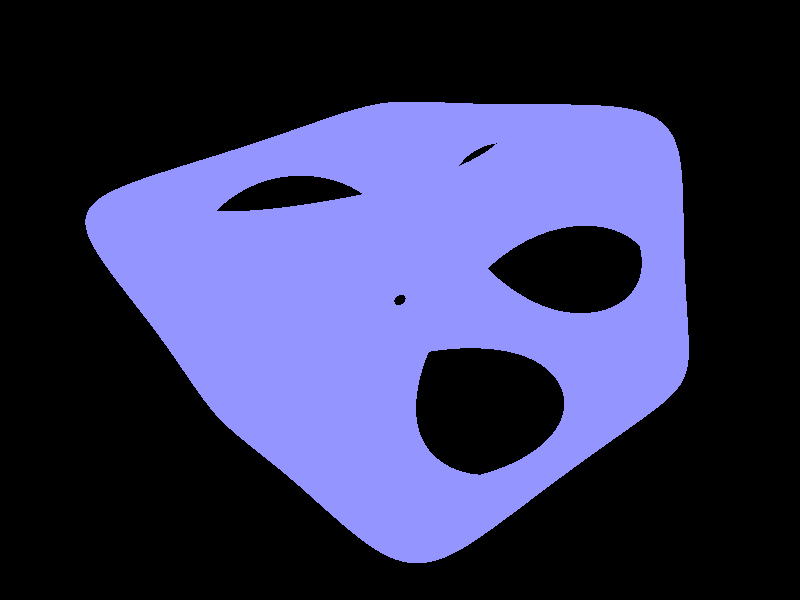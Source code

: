 #include "metals.inc"

#declare RR = 7;
#declare VP = <0.7*RR,0.4*RR,0.5*RR>;

camera {
   location VP
   up y
   right x
   angle 60
   sky <0.4,0,1>
   look_at <0,0,0>
}

light_source {
  VP + <5,0,5>
  color rgb <1,1,1>
}

#declare a = 1/2.3;
#declare b = 1/2.0;

isosurface {
   function { 
		1 - pow(a*a*(x*x+y*y+z*z),-6) - 
		pow(pow(b,8)*(pow(x,8)+pow(y,8) + pow(z,8)),6)
	}
   contained_by { 
		box { <-2,-2,-2>, <2,2,2> }
	}
	threshold clock
	accuracy 0.01
	max_gradient 1e18
	open
	texture { 
		pigment {
			color <0.3,0.3,1.0>
		}
  		finish {
    		ambient 0.2
    		diffuse 0.7
    		reflection 0.0
    		brilliance 1.0
    		phong 0.3
    		phong_size 50
    		specular 0.3
   	}
	}
}

